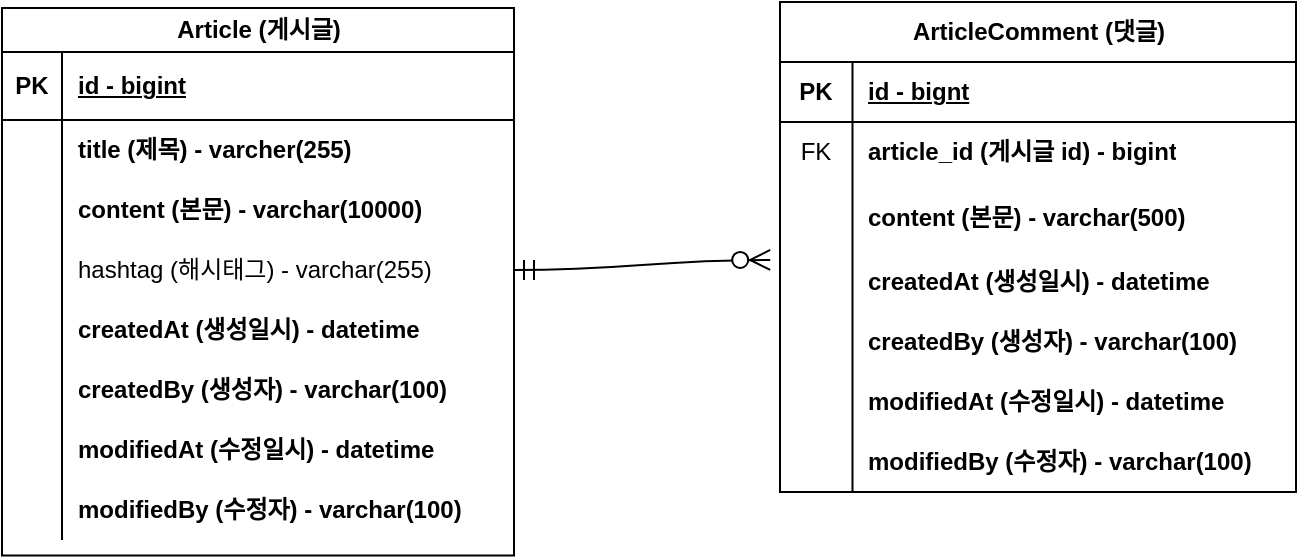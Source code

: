 <mxfile version="24.4.4" type="github">
  <diagram name="페이지-1" id="Vpc-m4gke1At63cMwJc0">
    <mxGraphModel dx="1594" dy="1060" grid="0" gridSize="10" guides="1" tooltips="1" connect="1" arrows="1" fold="1" page="0" pageScale="1" pageWidth="827" pageHeight="1169" math="0" shadow="0">
      <root>
        <mxCell id="0" />
        <mxCell id="1" parent="0" />
        <mxCell id="IzecEtokAcBI8IyeHIku-2" value="Article (게시글)" style="shape=table;startSize=22;container=1;collapsible=1;childLayout=tableLayout;fixedRows=1;rowLines=0;fontStyle=1;align=center;resizeLast=1;html=1;" parent="1" vertex="1">
          <mxGeometry x="-17" y="-82" width="256" height="273.75" as="geometry" />
        </mxCell>
        <mxCell id="IzecEtokAcBI8IyeHIku-3" value="" style="shape=tableRow;horizontal=0;startSize=0;swimlaneHead=0;swimlaneBody=0;fillColor=none;collapsible=0;dropTarget=0;points=[[0,0.5],[1,0.5]];portConstraint=eastwest;top=0;left=0;right=0;bottom=1;" parent="IzecEtokAcBI8IyeHIku-2" vertex="1">
          <mxGeometry y="22" width="256" height="34" as="geometry" />
        </mxCell>
        <mxCell id="IzecEtokAcBI8IyeHIku-4" value="PK" style="shape=partialRectangle;connectable=0;fillColor=none;top=0;left=0;bottom=0;right=0;fontStyle=1;overflow=hidden;whiteSpace=wrap;html=1;" parent="IzecEtokAcBI8IyeHIku-3" vertex="1">
          <mxGeometry width="30" height="34" as="geometry">
            <mxRectangle width="30" height="34" as="alternateBounds" />
          </mxGeometry>
        </mxCell>
        <mxCell id="IzecEtokAcBI8IyeHIku-5" value="id - bigint" style="shape=partialRectangle;connectable=0;fillColor=none;top=0;left=0;bottom=0;right=0;align=left;spacingLeft=6;fontStyle=5;overflow=hidden;whiteSpace=wrap;html=1;" parent="IzecEtokAcBI8IyeHIku-3" vertex="1">
          <mxGeometry x="30" width="226" height="34" as="geometry">
            <mxRectangle width="226" height="34" as="alternateBounds" />
          </mxGeometry>
        </mxCell>
        <mxCell id="IzecEtokAcBI8IyeHIku-6" value="" style="shape=tableRow;horizontal=0;startSize=0;swimlaneHead=0;swimlaneBody=0;fillColor=none;collapsible=0;dropTarget=0;points=[[0,0.5],[1,0.5]];portConstraint=eastwest;top=0;left=0;right=0;bottom=0;" parent="IzecEtokAcBI8IyeHIku-2" vertex="1">
          <mxGeometry y="56" width="256" height="30" as="geometry" />
        </mxCell>
        <mxCell id="IzecEtokAcBI8IyeHIku-7" value="" style="shape=partialRectangle;connectable=0;fillColor=none;top=0;left=0;bottom=0;right=0;editable=1;overflow=hidden;whiteSpace=wrap;html=1;" parent="IzecEtokAcBI8IyeHIku-6" vertex="1">
          <mxGeometry width="30" height="30" as="geometry">
            <mxRectangle width="30" height="30" as="alternateBounds" />
          </mxGeometry>
        </mxCell>
        <mxCell id="IzecEtokAcBI8IyeHIku-8" value="title (제목) - varcher(255)" style="shape=partialRectangle;connectable=0;fillColor=none;top=0;left=0;bottom=0;right=0;align=left;spacingLeft=6;overflow=hidden;whiteSpace=wrap;html=1;fontStyle=1" parent="IzecEtokAcBI8IyeHIku-6" vertex="1">
          <mxGeometry x="30" width="226" height="30" as="geometry">
            <mxRectangle width="226" height="30" as="alternateBounds" />
          </mxGeometry>
        </mxCell>
        <mxCell id="IzecEtokAcBI8IyeHIku-9" value="" style="shape=tableRow;horizontal=0;startSize=0;swimlaneHead=0;swimlaneBody=0;fillColor=none;collapsible=0;dropTarget=0;points=[[0,0.5],[1,0.5]];portConstraint=eastwest;top=0;left=0;right=0;bottom=0;" parent="IzecEtokAcBI8IyeHIku-2" vertex="1">
          <mxGeometry y="86" width="256" height="30" as="geometry" />
        </mxCell>
        <mxCell id="IzecEtokAcBI8IyeHIku-10" value="" style="shape=partialRectangle;connectable=0;fillColor=none;top=0;left=0;bottom=0;right=0;editable=1;overflow=hidden;whiteSpace=wrap;html=1;" parent="IzecEtokAcBI8IyeHIku-9" vertex="1">
          <mxGeometry width="30" height="30" as="geometry">
            <mxRectangle width="30" height="30" as="alternateBounds" />
          </mxGeometry>
        </mxCell>
        <mxCell id="IzecEtokAcBI8IyeHIku-11" value="content (본문) - varchar(10000)" style="shape=partialRectangle;connectable=0;fillColor=none;top=0;left=0;bottom=0;right=0;align=left;spacingLeft=6;overflow=hidden;whiteSpace=wrap;html=1;fontStyle=1" parent="IzecEtokAcBI8IyeHIku-9" vertex="1">
          <mxGeometry x="30" width="226" height="30" as="geometry">
            <mxRectangle width="226" height="30" as="alternateBounds" />
          </mxGeometry>
        </mxCell>
        <mxCell id="IzecEtokAcBI8IyeHIku-12" value="" style="shape=tableRow;horizontal=0;startSize=0;swimlaneHead=0;swimlaneBody=0;fillColor=none;collapsible=0;dropTarget=0;points=[[0,0.5],[1,0.5]];portConstraint=eastwest;top=0;left=0;right=0;bottom=0;" parent="IzecEtokAcBI8IyeHIku-2" vertex="1">
          <mxGeometry y="116" width="256" height="30" as="geometry" />
        </mxCell>
        <mxCell id="IzecEtokAcBI8IyeHIku-13" value="" style="shape=partialRectangle;connectable=0;fillColor=none;top=0;left=0;bottom=0;right=0;editable=1;overflow=hidden;whiteSpace=wrap;html=1;" parent="IzecEtokAcBI8IyeHIku-12" vertex="1">
          <mxGeometry width="30" height="30" as="geometry">
            <mxRectangle width="30" height="30" as="alternateBounds" />
          </mxGeometry>
        </mxCell>
        <mxCell id="IzecEtokAcBI8IyeHIku-14" value="hashtag (해시태그) - varchar(255)" style="shape=partialRectangle;connectable=0;fillColor=none;top=0;left=0;bottom=0;right=0;align=left;spacingLeft=6;overflow=hidden;whiteSpace=wrap;html=1;" parent="IzecEtokAcBI8IyeHIku-12" vertex="1">
          <mxGeometry x="30" width="226" height="30" as="geometry">
            <mxRectangle width="226" height="30" as="alternateBounds" />
          </mxGeometry>
        </mxCell>
        <mxCell id="IzecEtokAcBI8IyeHIku-15" value="" style="shape=tableRow;horizontal=0;startSize=0;swimlaneHead=0;swimlaneBody=0;fillColor=none;collapsible=0;dropTarget=0;points=[[0,0.5],[1,0.5]];portConstraint=eastwest;top=0;left=0;right=0;bottom=0;" parent="IzecEtokAcBI8IyeHIku-2" vertex="1">
          <mxGeometry y="146" width="256" height="30" as="geometry" />
        </mxCell>
        <mxCell id="IzecEtokAcBI8IyeHIku-16" value="" style="shape=partialRectangle;connectable=0;fillColor=none;top=0;left=0;bottom=0;right=0;editable=1;overflow=hidden;whiteSpace=wrap;html=1;" parent="IzecEtokAcBI8IyeHIku-15" vertex="1">
          <mxGeometry width="30" height="30" as="geometry">
            <mxRectangle width="30" height="30" as="alternateBounds" />
          </mxGeometry>
        </mxCell>
        <mxCell id="IzecEtokAcBI8IyeHIku-17" value="createdAt (생성일시) - datetime" style="shape=partialRectangle;connectable=0;fillColor=none;top=0;left=0;bottom=0;right=0;align=left;spacingLeft=6;overflow=hidden;whiteSpace=wrap;html=1;fontStyle=1" parent="IzecEtokAcBI8IyeHIku-15" vertex="1">
          <mxGeometry x="30" width="226" height="30" as="geometry">
            <mxRectangle width="226" height="30" as="alternateBounds" />
          </mxGeometry>
        </mxCell>
        <mxCell id="IzecEtokAcBI8IyeHIku-18" value="" style="shape=tableRow;horizontal=0;startSize=0;swimlaneHead=0;swimlaneBody=0;fillColor=none;collapsible=0;dropTarget=0;points=[[0,0.5],[1,0.5]];portConstraint=eastwest;top=0;left=0;right=0;bottom=0;" parent="IzecEtokAcBI8IyeHIku-2" vertex="1">
          <mxGeometry y="176" width="256" height="30" as="geometry" />
        </mxCell>
        <mxCell id="IzecEtokAcBI8IyeHIku-19" value="" style="shape=partialRectangle;connectable=0;fillColor=none;top=0;left=0;bottom=0;right=0;editable=1;overflow=hidden;whiteSpace=wrap;html=1;" parent="IzecEtokAcBI8IyeHIku-18" vertex="1">
          <mxGeometry width="30" height="30" as="geometry">
            <mxRectangle width="30" height="30" as="alternateBounds" />
          </mxGeometry>
        </mxCell>
        <mxCell id="IzecEtokAcBI8IyeHIku-20" value="createdBy (생성자) - varchar(100)" style="shape=partialRectangle;connectable=0;fillColor=none;top=0;left=0;bottom=0;right=0;align=left;spacingLeft=6;overflow=hidden;whiteSpace=wrap;html=1;fontStyle=1" parent="IzecEtokAcBI8IyeHIku-18" vertex="1">
          <mxGeometry x="30" width="226" height="30" as="geometry">
            <mxRectangle width="226" height="30" as="alternateBounds" />
          </mxGeometry>
        </mxCell>
        <mxCell id="IzecEtokAcBI8IyeHIku-21" value="" style="shape=tableRow;horizontal=0;startSize=0;swimlaneHead=0;swimlaneBody=0;fillColor=none;collapsible=0;dropTarget=0;points=[[0,0.5],[1,0.5]];portConstraint=eastwest;top=0;left=0;right=0;bottom=0;" parent="IzecEtokAcBI8IyeHIku-2" vertex="1">
          <mxGeometry y="206" width="256" height="30" as="geometry" />
        </mxCell>
        <mxCell id="IzecEtokAcBI8IyeHIku-22" value="" style="shape=partialRectangle;connectable=0;fillColor=none;top=0;left=0;bottom=0;right=0;editable=1;overflow=hidden;whiteSpace=wrap;html=1;" parent="IzecEtokAcBI8IyeHIku-21" vertex="1">
          <mxGeometry width="30" height="30" as="geometry">
            <mxRectangle width="30" height="30" as="alternateBounds" />
          </mxGeometry>
        </mxCell>
        <mxCell id="IzecEtokAcBI8IyeHIku-23" value="modifiedAt (수정일시) - datetime" style="shape=partialRectangle;connectable=0;fillColor=none;top=0;left=0;bottom=0;right=0;align=left;spacingLeft=6;overflow=hidden;whiteSpace=wrap;html=1;fontStyle=1" parent="IzecEtokAcBI8IyeHIku-21" vertex="1">
          <mxGeometry x="30" width="226" height="30" as="geometry">
            <mxRectangle width="226" height="30" as="alternateBounds" />
          </mxGeometry>
        </mxCell>
        <mxCell id="IzecEtokAcBI8IyeHIku-24" value="" style="shape=tableRow;horizontal=0;startSize=0;swimlaneHead=0;swimlaneBody=0;fillColor=none;collapsible=0;dropTarget=0;points=[[0,0.5],[1,0.5]];portConstraint=eastwest;top=0;left=0;right=0;bottom=0;" parent="IzecEtokAcBI8IyeHIku-2" vertex="1">
          <mxGeometry y="236" width="256" height="30" as="geometry" />
        </mxCell>
        <mxCell id="IzecEtokAcBI8IyeHIku-25" value="" style="shape=partialRectangle;connectable=0;fillColor=none;top=0;left=0;bottom=0;right=0;editable=1;overflow=hidden;whiteSpace=wrap;html=1;" parent="IzecEtokAcBI8IyeHIku-24" vertex="1">
          <mxGeometry width="30" height="30" as="geometry">
            <mxRectangle width="30" height="30" as="alternateBounds" />
          </mxGeometry>
        </mxCell>
        <mxCell id="IzecEtokAcBI8IyeHIku-26" value="modifiedBy (수정자) - varchar(100)" style="shape=partialRectangle;connectable=0;fillColor=none;top=0;left=0;bottom=0;right=0;align=left;spacingLeft=6;overflow=hidden;whiteSpace=wrap;html=1;fontStyle=1" parent="IzecEtokAcBI8IyeHIku-24" vertex="1">
          <mxGeometry x="30" width="226" height="30" as="geometry">
            <mxRectangle width="226" height="30" as="alternateBounds" />
          </mxGeometry>
        </mxCell>
        <mxCell id="IzecEtokAcBI8IyeHIku-27" value="ArticleComment (댓글)" style="shape=table;startSize=30;container=1;collapsible=1;childLayout=tableLayout;fixedRows=1;rowLines=0;fontStyle=1;align=center;resizeLast=1;html=1;" parent="1" vertex="1">
          <mxGeometry x="372" y="-85" width="258" height="245" as="geometry" />
        </mxCell>
        <mxCell id="IzecEtokAcBI8IyeHIku-28" value="" style="shape=tableRow;horizontal=0;startSize=0;swimlaneHead=0;swimlaneBody=0;fillColor=none;collapsible=0;dropTarget=0;points=[[0,0.5],[1,0.5]];portConstraint=eastwest;top=0;left=0;right=0;bottom=1;" parent="IzecEtokAcBI8IyeHIku-27" vertex="1">
          <mxGeometry y="30" width="258" height="30" as="geometry" />
        </mxCell>
        <mxCell id="IzecEtokAcBI8IyeHIku-29" value="PK" style="shape=partialRectangle;connectable=0;fillColor=none;top=0;left=0;bottom=0;right=0;fontStyle=1;overflow=hidden;whiteSpace=wrap;html=1;" parent="IzecEtokAcBI8IyeHIku-28" vertex="1">
          <mxGeometry width="36.25" height="30" as="geometry">
            <mxRectangle width="36.25" height="30" as="alternateBounds" />
          </mxGeometry>
        </mxCell>
        <mxCell id="IzecEtokAcBI8IyeHIku-30" value="id - bignt" style="shape=partialRectangle;connectable=0;fillColor=none;top=0;left=0;bottom=0;right=0;align=left;spacingLeft=6;fontStyle=5;overflow=hidden;whiteSpace=wrap;html=1;" parent="IzecEtokAcBI8IyeHIku-28" vertex="1">
          <mxGeometry x="36.25" width="221.75" height="30" as="geometry">
            <mxRectangle width="221.75" height="30" as="alternateBounds" />
          </mxGeometry>
        </mxCell>
        <mxCell id="IzecEtokAcBI8IyeHIku-31" value="" style="shape=tableRow;horizontal=0;startSize=0;swimlaneHead=0;swimlaneBody=0;fillColor=none;collapsible=0;dropTarget=0;points=[[0,0.5],[1,0.5]];portConstraint=eastwest;top=0;left=0;right=0;bottom=0;" parent="IzecEtokAcBI8IyeHIku-27" vertex="1">
          <mxGeometry y="60" width="258" height="30" as="geometry" />
        </mxCell>
        <mxCell id="IzecEtokAcBI8IyeHIku-32" value="FK" style="shape=partialRectangle;connectable=0;fillColor=none;top=0;left=0;bottom=0;right=0;editable=1;overflow=hidden;whiteSpace=wrap;html=1;" parent="IzecEtokAcBI8IyeHIku-31" vertex="1">
          <mxGeometry width="36.25" height="30" as="geometry">
            <mxRectangle width="36.25" height="30" as="alternateBounds" />
          </mxGeometry>
        </mxCell>
        <mxCell id="IzecEtokAcBI8IyeHIku-33" value="article_id (게시글 id) - bigint" style="shape=partialRectangle;connectable=0;fillColor=none;top=0;left=0;bottom=0;right=0;align=left;spacingLeft=6;overflow=hidden;whiteSpace=wrap;html=1;fontStyle=1" parent="IzecEtokAcBI8IyeHIku-31" vertex="1">
          <mxGeometry x="36.25" width="221.75" height="30" as="geometry">
            <mxRectangle width="221.75" height="30" as="alternateBounds" />
          </mxGeometry>
        </mxCell>
        <mxCell id="IzecEtokAcBI8IyeHIku-34" value="" style="shape=tableRow;horizontal=0;startSize=0;swimlaneHead=0;swimlaneBody=0;fillColor=none;collapsible=0;dropTarget=0;points=[[0,0.5],[1,0.5]];portConstraint=eastwest;top=0;left=0;right=0;bottom=0;" parent="IzecEtokAcBI8IyeHIku-27" vertex="1">
          <mxGeometry y="90" width="258" height="35" as="geometry" />
        </mxCell>
        <mxCell id="IzecEtokAcBI8IyeHIku-35" value="" style="shape=partialRectangle;connectable=0;fillColor=none;top=0;left=0;bottom=0;right=0;editable=1;overflow=hidden;whiteSpace=wrap;html=1;" parent="IzecEtokAcBI8IyeHIku-34" vertex="1">
          <mxGeometry width="36.25" height="35" as="geometry">
            <mxRectangle width="36.25" height="35" as="alternateBounds" />
          </mxGeometry>
        </mxCell>
        <mxCell id="IzecEtokAcBI8IyeHIku-36" value="content (본문) - varchar(500)" style="shape=partialRectangle;connectable=0;fillColor=none;top=0;left=0;bottom=0;right=0;align=left;spacingLeft=6;overflow=hidden;whiteSpace=wrap;html=1;fontStyle=1" parent="IzecEtokAcBI8IyeHIku-34" vertex="1">
          <mxGeometry x="36.25" width="221.75" height="35" as="geometry">
            <mxRectangle width="221.75" height="35" as="alternateBounds" />
          </mxGeometry>
        </mxCell>
        <mxCell id="IzecEtokAcBI8IyeHIku-40" value="" style="shape=tableRow;horizontal=0;startSize=0;swimlaneHead=0;swimlaneBody=0;fillColor=none;collapsible=0;dropTarget=0;points=[[0,0.5],[1,0.5]];portConstraint=eastwest;top=0;left=0;right=0;bottom=0;" parent="IzecEtokAcBI8IyeHIku-27" vertex="1">
          <mxGeometry y="125" width="258" height="30" as="geometry" />
        </mxCell>
        <mxCell id="IzecEtokAcBI8IyeHIku-41" value="" style="shape=partialRectangle;connectable=0;fillColor=none;top=0;left=0;bottom=0;right=0;editable=1;overflow=hidden;whiteSpace=wrap;html=1;" parent="IzecEtokAcBI8IyeHIku-40" vertex="1">
          <mxGeometry width="36.25" height="30" as="geometry">
            <mxRectangle width="36.25" height="30" as="alternateBounds" />
          </mxGeometry>
        </mxCell>
        <mxCell id="IzecEtokAcBI8IyeHIku-42" value="createdAt (생성일시) - datetime" style="shape=partialRectangle;connectable=0;fillColor=none;top=0;left=0;bottom=0;right=0;align=left;spacingLeft=6;overflow=hidden;whiteSpace=wrap;html=1;fontStyle=1" parent="IzecEtokAcBI8IyeHIku-40" vertex="1">
          <mxGeometry x="36.25" width="221.75" height="30" as="geometry">
            <mxRectangle width="221.75" height="30" as="alternateBounds" />
          </mxGeometry>
        </mxCell>
        <mxCell id="IzecEtokAcBI8IyeHIku-43" value="" style="shape=tableRow;horizontal=0;startSize=0;swimlaneHead=0;swimlaneBody=0;fillColor=none;collapsible=0;dropTarget=0;points=[[0,0.5],[1,0.5]];portConstraint=eastwest;top=0;left=0;right=0;bottom=0;" parent="IzecEtokAcBI8IyeHIku-27" vertex="1">
          <mxGeometry y="155" width="258" height="30" as="geometry" />
        </mxCell>
        <mxCell id="IzecEtokAcBI8IyeHIku-44" value="" style="shape=partialRectangle;connectable=0;fillColor=none;top=0;left=0;bottom=0;right=0;editable=1;overflow=hidden;whiteSpace=wrap;html=1;" parent="IzecEtokAcBI8IyeHIku-43" vertex="1">
          <mxGeometry width="36.25" height="30" as="geometry">
            <mxRectangle width="36.25" height="30" as="alternateBounds" />
          </mxGeometry>
        </mxCell>
        <mxCell id="IzecEtokAcBI8IyeHIku-45" value="createdBy (생성자) - varchar(100)" style="shape=partialRectangle;connectable=0;fillColor=none;top=0;left=0;bottom=0;right=0;align=left;spacingLeft=6;overflow=hidden;whiteSpace=wrap;html=1;fontStyle=1" parent="IzecEtokAcBI8IyeHIku-43" vertex="1">
          <mxGeometry x="36.25" width="221.75" height="30" as="geometry">
            <mxRectangle width="221.75" height="30" as="alternateBounds" />
          </mxGeometry>
        </mxCell>
        <mxCell id="IzecEtokAcBI8IyeHIku-46" value="" style="shape=tableRow;horizontal=0;startSize=0;swimlaneHead=0;swimlaneBody=0;fillColor=none;collapsible=0;dropTarget=0;points=[[0,0.5],[1,0.5]];portConstraint=eastwest;top=0;left=0;right=0;bottom=0;" parent="IzecEtokAcBI8IyeHIku-27" vertex="1">
          <mxGeometry y="185" width="258" height="30" as="geometry" />
        </mxCell>
        <mxCell id="IzecEtokAcBI8IyeHIku-47" value="" style="shape=partialRectangle;connectable=0;fillColor=none;top=0;left=0;bottom=0;right=0;editable=1;overflow=hidden;whiteSpace=wrap;html=1;" parent="IzecEtokAcBI8IyeHIku-46" vertex="1">
          <mxGeometry width="36.25" height="30" as="geometry">
            <mxRectangle width="36.25" height="30" as="alternateBounds" />
          </mxGeometry>
        </mxCell>
        <mxCell id="IzecEtokAcBI8IyeHIku-48" value="modifiedAt (수정일시) - datetime" style="shape=partialRectangle;connectable=0;fillColor=none;top=0;left=0;bottom=0;right=0;align=left;spacingLeft=6;overflow=hidden;whiteSpace=wrap;html=1;fontStyle=1" parent="IzecEtokAcBI8IyeHIku-46" vertex="1">
          <mxGeometry x="36.25" width="221.75" height="30" as="geometry">
            <mxRectangle width="221.75" height="30" as="alternateBounds" />
          </mxGeometry>
        </mxCell>
        <mxCell id="IzecEtokAcBI8IyeHIku-49" value="" style="shape=tableRow;horizontal=0;startSize=0;swimlaneHead=0;swimlaneBody=0;fillColor=none;collapsible=0;dropTarget=0;points=[[0,0.5],[1,0.5]];portConstraint=eastwest;top=0;left=0;right=0;bottom=0;" parent="IzecEtokAcBI8IyeHIku-27" vertex="1">
          <mxGeometry y="215" width="258" height="30" as="geometry" />
        </mxCell>
        <mxCell id="IzecEtokAcBI8IyeHIku-50" value="" style="shape=partialRectangle;connectable=0;fillColor=none;top=0;left=0;bottom=0;right=0;editable=1;overflow=hidden;whiteSpace=wrap;html=1;" parent="IzecEtokAcBI8IyeHIku-49" vertex="1">
          <mxGeometry width="36.25" height="30" as="geometry">
            <mxRectangle width="36.25" height="30" as="alternateBounds" />
          </mxGeometry>
        </mxCell>
        <mxCell id="IzecEtokAcBI8IyeHIku-51" value="modifiedBy (수정자) - varchar(100)" style="shape=partialRectangle;connectable=0;fillColor=none;top=0;left=0;bottom=0;right=0;align=left;spacingLeft=6;overflow=hidden;whiteSpace=wrap;html=1;fontStyle=1" parent="IzecEtokAcBI8IyeHIku-49" vertex="1">
          <mxGeometry x="36.25" width="221.75" height="30" as="geometry">
            <mxRectangle width="221.75" height="30" as="alternateBounds" />
          </mxGeometry>
        </mxCell>
        <mxCell id="IzecEtokAcBI8IyeHIku-52" value="" style="edgeStyle=entityRelationEdgeStyle;fontSize=12;html=1;endArrow=ERzeroToMany;startArrow=ERmandOne;rounded=0;startSize=8;endSize=8;curved=1;exitX=1;exitY=0.5;exitDx=0;exitDy=0;entryX=-0.019;entryY=1.114;entryDx=0;entryDy=0;entryPerimeter=0;" parent="1" source="IzecEtokAcBI8IyeHIku-12" target="IzecEtokAcBI8IyeHIku-34" edge="1">
          <mxGeometry width="100" height="100" relative="1" as="geometry">
            <mxPoint x="163" y="250" as="sourcePoint" />
            <mxPoint x="263" y="150" as="targetPoint" />
          </mxGeometry>
        </mxCell>
      </root>
    </mxGraphModel>
  </diagram>
</mxfile>
